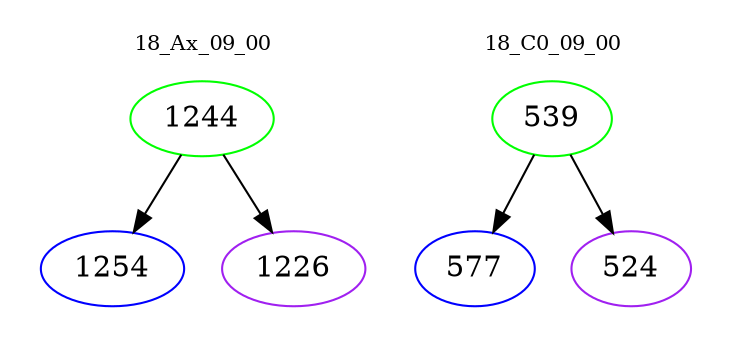 digraph{
subgraph cluster_0 {
color = white
label = "18_Ax_09_00";
fontsize=10;
T0_1244 [label="1244", color="green"]
T0_1244 -> T0_1254 [color="black"]
T0_1254 [label="1254", color="blue"]
T0_1244 -> T0_1226 [color="black"]
T0_1226 [label="1226", color="purple"]
}
subgraph cluster_1 {
color = white
label = "18_C0_09_00";
fontsize=10;
T1_539 [label="539", color="green"]
T1_539 -> T1_577 [color="black"]
T1_577 [label="577", color="blue"]
T1_539 -> T1_524 [color="black"]
T1_524 [label="524", color="purple"]
}
}
